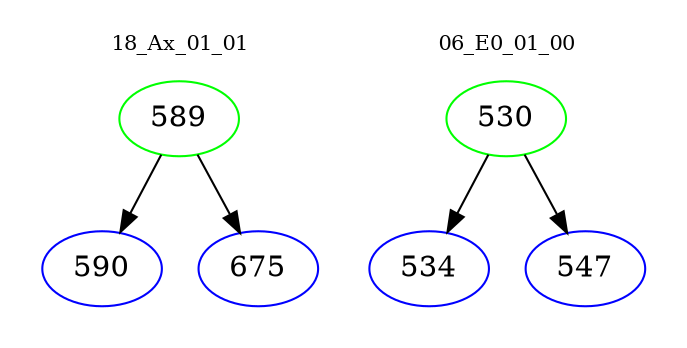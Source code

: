 digraph{
subgraph cluster_0 {
color = white
label = "18_Ax_01_01";
fontsize=10;
T0_589 [label="589", color="green"]
T0_589 -> T0_590 [color="black"]
T0_590 [label="590", color="blue"]
T0_589 -> T0_675 [color="black"]
T0_675 [label="675", color="blue"]
}
subgraph cluster_1 {
color = white
label = "06_E0_01_00";
fontsize=10;
T1_530 [label="530", color="green"]
T1_530 -> T1_534 [color="black"]
T1_534 [label="534", color="blue"]
T1_530 -> T1_547 [color="black"]
T1_547 [label="547", color="blue"]
}
}
